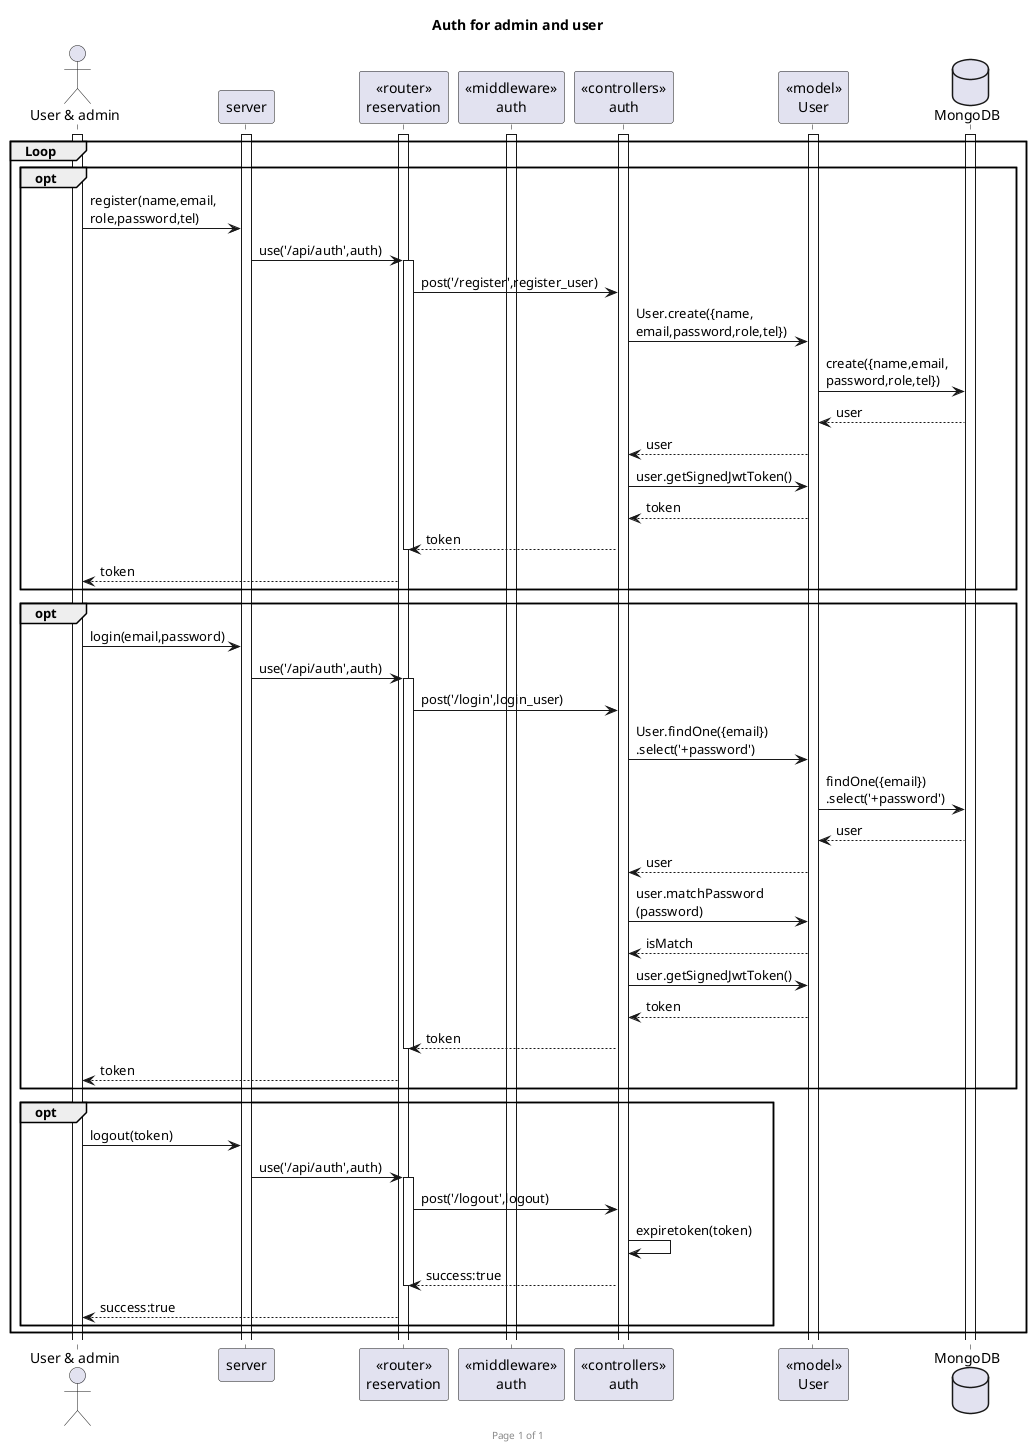 @startuml Authentication

footer Page %page% of %lastpage%
title "Auth for admin and user"


actor "User & admin" as user
participant "server" as server
participant "<<router>>\nreservation" as routerAuth
participant "<<middleware>>\nauth" as middleAuth
participant "<<controllers>>\nauth" as controllersAuth
participant "<<model>>\nUser" as modelUser
database "MongoDB" as mongoDB



group Loop
    'Auth register
    group opt 
        activate user
        activate server
        activate routerAuth
        activate middleAuth
        activate controllersAuth
        activate modelUser
        activate mongoDB
        user->server :register(name,email,\nrole,password,tel)
        server->routerAuth :use('/api/auth',auth)
        activate routerAuth
        routerAuth -> controllersAuth :post('/register',register_user)
        controllersAuth->modelUser :User.create({name,\nemail,password,role,tel})
        modelUser ->mongoDB :create({name,email,\npassword,role,tel})
        mongoDB --> modelUser :user
        controllersAuth <-- modelUser :user 
        controllersAuth -> modelUser :user.getSignedJwtToken()
        controllersAuth <-- modelUser :token 
        routerAuth <-- controllersAuth :token
        deactivate routerAuth
        user <-- routerAuth :token
    end

    'Auth login
    group opt
        user->server :login(email,password)
        server->routerAuth :use('/api/auth',auth)
        activate routerAuth
        routerAuth -> controllersAuth :post('/login',login_user)
        controllersAuth->modelUser :User.findOne({email})\n.select('+password')
        modelUser ->mongoDB :findOne({email})\n.select('+password')
        mongoDB --> modelUser :user
        controllersAuth <-- modelUser :user
        controllersAuth -> modelUser :user.matchPassword\n(password)
        controllersAuth <-- modelUser :isMatch
        controllersAuth -> modelUser :user.getSignedJwtToken()
        controllersAuth <-- modelUser :token 
        routerAuth <-- controllersAuth :token
        deactivate routerAuth
        user <-- routerAuth :token
    end

    'Auth logout
    group opt
        user->server :logout(token)
        server->routerAuth :use('/api/auth',auth)
        activate routerAuth
        routerAuth -> controllersAuth :post('/logout',logout)
        controllersAuth->controllersAuth :expiretoken(token)
        routerAuth <-- controllersAuth :success:true
        deactivate routerAuth
        user <-- routerAuth :success:true
    end

    ' 'Auth getme
    ' group opt
    '     user->server :getMe(token)
    '     server->routerAuth :use('/api/auth',auth)
    '     activate routerAuth
    '     routerAuth -> controllersAuth :post('/login',login_user)
    '     controllersAuth->modelUser :User.findOne({email})\n.select('+password')
    '     modelUser ->mongoDB :findOne({email})\n.select('+password')
    '     mongoDB --> modelUser :user
    '     controllersAuth <-- modelUser :user
    '     controllersAuth -> modelUser :user.matchPassword\n(password)
    '     controllersAuth <-- modelUser :isMatch
    '     controllersAuth -> modelUser :user.getSignedJwtToken()
    '     controllersAuth <-- modelUser :token 
    '     routerAuth <-- controllersAuth :token
    '     deactivate routerAuth
    '     user <-- routerAuth :token
    ' end
end

@enduml